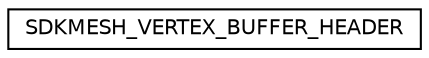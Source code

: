 digraph G
{
  edge [fontname="Helvetica",fontsize="10",labelfontname="Helvetica",labelfontsize="10"];
  node [fontname="Helvetica",fontsize="10",shape=record];
  rankdir="LR";
  Node1 [label="SDKMESH_VERTEX_BUFFER_HEADER",height=0.2,width=0.4,color="black", fillcolor="white", style="filled",URL="$struct_s_d_k_m_e_s_h___v_e_r_t_e_x___b_u_f_f_e_r___h_e_a_d_e_r.html"];
}
